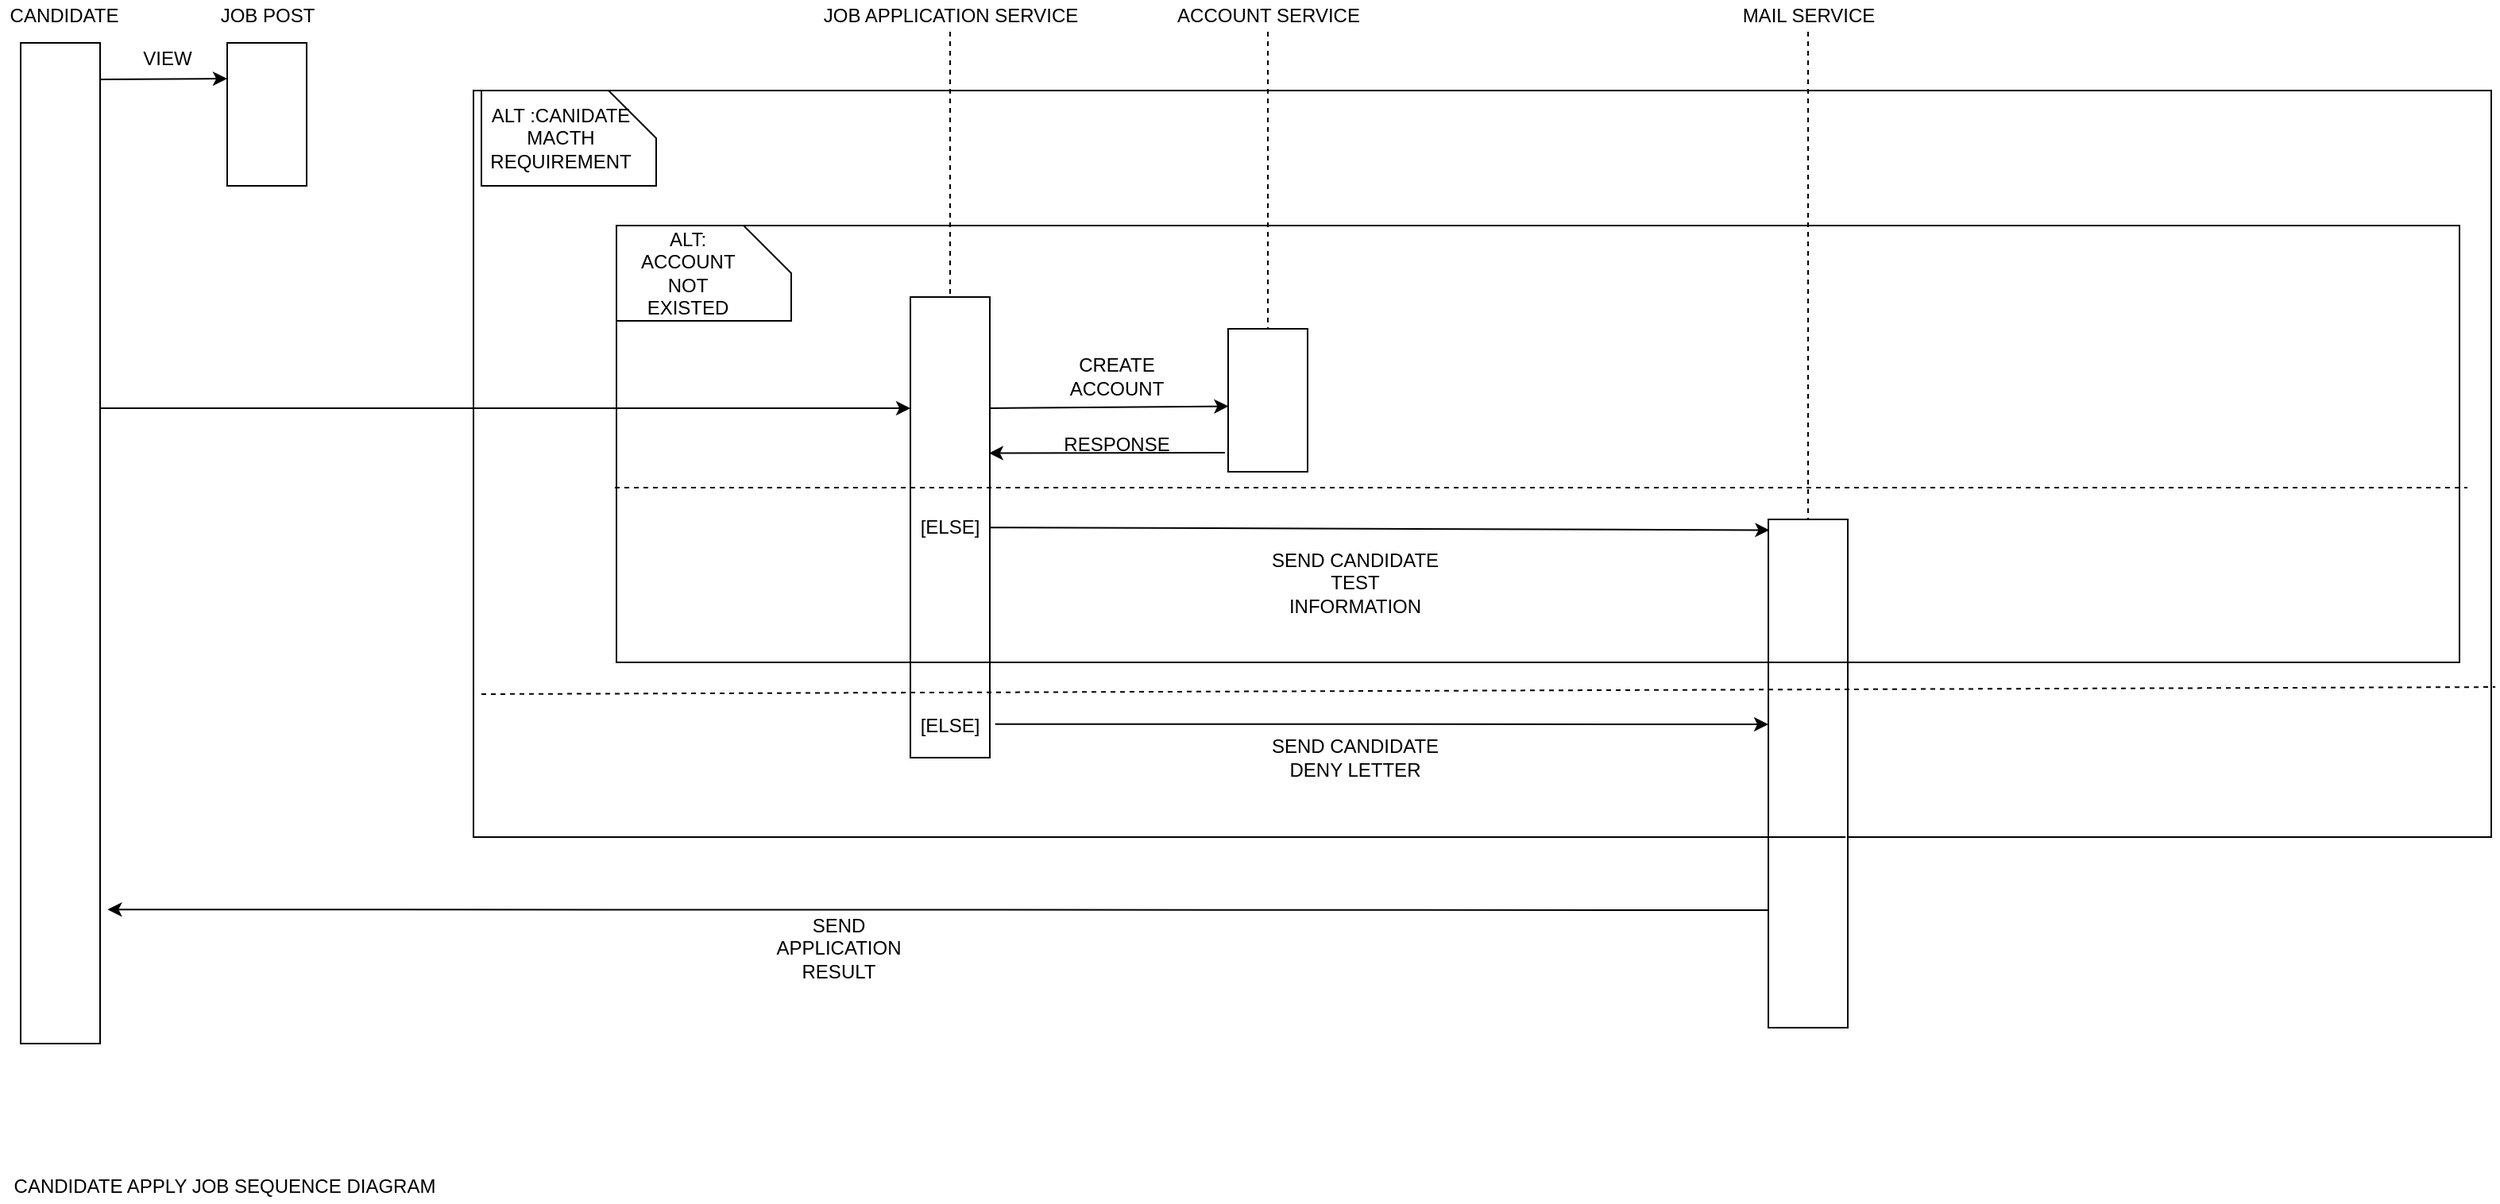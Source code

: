 <mxfile version="13.0.7" type="device"><diagram name="Page-1" id="13e1069c-82ec-6db2-03f1-153e76fe0fe0"><mxGraphModel dx="1783" dy="1016" grid="1" gridSize="10" guides="1" tooltips="1" connect="1" arrows="1" fold="1" page="1" pageScale="1" pageWidth="1920" pageHeight="1200" background="#ffffff" math="0" shadow="0"><root><mxCell id="0"/><mxCell id="1" parent="0"/><mxCell id="DsuTIX2LgGTjP_bLopEY-1" value="" style="rounded=0;whiteSpace=wrap;html=1;" vertex="1" parent="1"><mxGeometry x="40" y="50" width="50" height="630" as="geometry"/></mxCell><mxCell id="DsuTIX2LgGTjP_bLopEY-3" value="" style="rounded=0;whiteSpace=wrap;html=1;" vertex="1" parent="1"><mxGeometry x="170" y="50" width="50" height="90" as="geometry"/></mxCell><mxCell id="DsuTIX2LgGTjP_bLopEY-4" value="" style="rounded=0;whiteSpace=wrap;html=1;" vertex="1" parent="1"><mxGeometry x="325" y="80" width="1270" height="470" as="geometry"/></mxCell><mxCell id="DsuTIX2LgGTjP_bLopEY-6" value="" style="rounded=0;whiteSpace=wrap;html=1;" vertex="1" parent="1"><mxGeometry x="415" y="165" width="1160" height="275" as="geometry"/></mxCell><mxCell id="DsuTIX2LgGTjP_bLopEY-7" value="" style="shape=card;whiteSpace=wrap;html=1;rotation=90;" vertex="1" parent="1"><mxGeometry x="355" y="55" width="60" height="110" as="geometry"/></mxCell><mxCell id="DsuTIX2LgGTjP_bLopEY-8" value="ALT :CANIDATE MACTH REQUIREMENT" style="text;html=1;strokeColor=none;fillColor=none;align=center;verticalAlign=middle;whiteSpace=wrap;rounded=0;" vertex="1" parent="1"><mxGeometry x="360" y="100" width="40" height="20" as="geometry"/></mxCell><mxCell id="DsuTIX2LgGTjP_bLopEY-12" value="" style="shape=card;whiteSpace=wrap;html=1;rotation=90;" vertex="1" parent="1"><mxGeometry x="440" y="140" width="60" height="110" as="geometry"/></mxCell><mxCell id="DsuTIX2LgGTjP_bLopEY-13" value="ALT: ACCOUNT NOT EXISTED" style="text;html=1;strokeColor=none;fillColor=none;align=center;verticalAlign=middle;whiteSpace=wrap;rounded=0;" vertex="1" parent="1"><mxGeometry x="440" y="185" width="40" height="20" as="geometry"/></mxCell><mxCell id="DsuTIX2LgGTjP_bLopEY-48" style="edgeStyle=none;orthogonalLoop=1;jettySize=auto;html=1;entryX=0.014;entryY=0.021;entryDx=0;entryDy=0;entryPerimeter=0;" edge="1" parent="1" source="DsuTIX2LgGTjP_bLopEY-16" target="DsuTIX2LgGTjP_bLopEY-19"><mxGeometry relative="1" as="geometry"/></mxCell><mxCell id="DsuTIX2LgGTjP_bLopEY-16" value="[ELSE]" style="rounded=0;whiteSpace=wrap;html=1;" vertex="1" parent="1"><mxGeometry x="600" y="210" width="50" height="290" as="geometry"/></mxCell><mxCell id="DsuTIX2LgGTjP_bLopEY-18" value="" style="rounded=0;whiteSpace=wrap;html=1;" vertex="1" parent="1"><mxGeometry x="800" y="230" width="50" height="90" as="geometry"/></mxCell><mxCell id="DsuTIX2LgGTjP_bLopEY-19" value="" style="rounded=0;whiteSpace=wrap;html=1;" vertex="1" parent="1"><mxGeometry x="1140" y="350" width="50" height="320" as="geometry"/></mxCell><mxCell id="DsuTIX2LgGTjP_bLopEY-21" value="" style="endArrow=none;html=1;entryX=0.68;entryY=1;entryDx=0;entryDy=0;entryPerimeter=0;" edge="1" parent="1" target="DsuTIX2LgGTjP_bLopEY-4"><mxGeometry width="50" height="50" relative="1" as="geometry"><mxPoint x="1140" y="550" as="sourcePoint"/><mxPoint x="1190" y="500" as="targetPoint"/></mxGeometry></mxCell><mxCell id="DsuTIX2LgGTjP_bLopEY-22" value="" style="endArrow=none;html=1;entryX=0.68;entryY=1;entryDx=0;entryDy=0;entryPerimeter=0;" edge="1" parent="1"><mxGeometry width="50" height="50" relative="1" as="geometry"><mxPoint x="1140" y="440" as="sourcePoint"/><mxPoint x="1193.6" y="440.0" as="targetPoint"/></mxGeometry></mxCell><mxCell id="DsuTIX2LgGTjP_bLopEY-23" value="" style="endArrow=none;html=1;entryX=0.68;entryY=1;entryDx=0;entryDy=0;entryPerimeter=0;" edge="1" parent="1"><mxGeometry width="50" height="50" relative="1" as="geometry"><mxPoint x="600" y="440" as="sourcePoint"/><mxPoint x="653.6" y="440.0" as="targetPoint"/></mxGeometry></mxCell><mxCell id="DsuTIX2LgGTjP_bLopEY-24" value="CANDIDATE" style="text;html=1;align=center;verticalAlign=middle;resizable=0;points=[];autosize=1;" vertex="1" parent="1"><mxGeometry x="27" y="23" width="80" height="20" as="geometry"/></mxCell><mxCell id="DsuTIX2LgGTjP_bLopEY-25" value="JOB POST" style="text;html=1;align=center;verticalAlign=middle;resizable=0;points=[];autosize=1;" vertex="1" parent="1"><mxGeometry x="160" y="23" width="70" height="20" as="geometry"/></mxCell><mxCell id="DsuTIX2LgGTjP_bLopEY-35" style="edgeStyle=none;orthogonalLoop=1;jettySize=auto;html=1;dashed=1;endArrow=none;" edge="1" parent="1" source="DsuTIX2LgGTjP_bLopEY-26" target="DsuTIX2LgGTjP_bLopEY-16"><mxGeometry relative="1" as="geometry"/></mxCell><mxCell id="DsuTIX2LgGTjP_bLopEY-26" value="JOB APPLICATION SERVICE" style="text;html=1;align=center;verticalAlign=middle;resizable=0;points=[];autosize=1;" vertex="1" parent="1"><mxGeometry x="535" y="23" width="180" height="20" as="geometry"/></mxCell><mxCell id="DsuTIX2LgGTjP_bLopEY-36" style="edgeStyle=none;orthogonalLoop=1;jettySize=auto;html=1;dashed=1;endArrow=none;" edge="1" parent="1" source="DsuTIX2LgGTjP_bLopEY-27" target="DsuTIX2LgGTjP_bLopEY-18"><mxGeometry relative="1" as="geometry"/></mxCell><mxCell id="DsuTIX2LgGTjP_bLopEY-27" value="ACCOUNT SERVICE" style="text;html=1;align=center;verticalAlign=middle;resizable=0;points=[];autosize=1;" vertex="1" parent="1"><mxGeometry x="760" y="23" width="130" height="20" as="geometry"/></mxCell><mxCell id="DsuTIX2LgGTjP_bLopEY-37" style="edgeStyle=none;orthogonalLoop=1;jettySize=auto;html=1;dashed=1;endArrow=none;" edge="1" parent="1" source="DsuTIX2LgGTjP_bLopEY-28" target="DsuTIX2LgGTjP_bLopEY-19"><mxGeometry relative="1" as="geometry"/></mxCell><mxCell id="DsuTIX2LgGTjP_bLopEY-28" value="MAIL SERVICE" style="text;html=1;align=center;verticalAlign=middle;resizable=0;points=[];autosize=1;" vertex="1" parent="1"><mxGeometry x="1115" y="23" width="100" height="20" as="geometry"/></mxCell><mxCell id="DsuTIX2LgGTjP_bLopEY-29" value="" style="endArrow=classic;html=1;entryX=0;entryY=0.25;entryDx=0;entryDy=0;" edge="1" parent="1" target="DsuTIX2LgGTjP_bLopEY-3"><mxGeometry width="50" height="50" relative="1" as="geometry"><mxPoint x="90" y="73" as="sourcePoint"/><mxPoint x="140" y="23" as="targetPoint"/></mxGeometry></mxCell><mxCell id="DsuTIX2LgGTjP_bLopEY-30" value="VIEW" style="text;html=1;align=center;verticalAlign=middle;resizable=0;points=[];autosize=1;" vertex="1" parent="1"><mxGeometry x="107" y="50" width="50" height="20" as="geometry"/></mxCell><mxCell id="DsuTIX2LgGTjP_bLopEY-31" value="" style="endArrow=classic;html=1;" edge="1" parent="1"><mxGeometry width="50" height="50" relative="1" as="geometry"><mxPoint x="90" y="280" as="sourcePoint"/><mxPoint x="600" y="280" as="targetPoint"/></mxGeometry></mxCell><mxCell id="DsuTIX2LgGTjP_bLopEY-42" value="" style="endArrow=none;dashed=1;html=1;" edge="1" parent="1"><mxGeometry width="50" height="50" relative="1" as="geometry"><mxPoint x="414" y="330" as="sourcePoint"/><mxPoint x="1580" y="330" as="targetPoint"/></mxGeometry></mxCell><mxCell id="DsuTIX2LgGTjP_bLopEY-44" value="" style="endArrow=classic;html=1;entryX=0.004;entryY=0.542;entryDx=0;entryDy=0;entryPerimeter=0;" edge="1" parent="1" target="DsuTIX2LgGTjP_bLopEY-18"><mxGeometry width="50" height="50" relative="1" as="geometry"><mxPoint x="650" y="280" as="sourcePoint"/><mxPoint x="800" y="275" as="targetPoint"/></mxGeometry></mxCell><mxCell id="DsuTIX2LgGTjP_bLopEY-45" value="CREATE ACCOUNT" style="text;html=1;strokeColor=none;fillColor=none;align=center;verticalAlign=middle;whiteSpace=wrap;rounded=0;" vertex="1" parent="1"><mxGeometry x="710" y="250" width="40" height="20" as="geometry"/></mxCell><mxCell id="DsuTIX2LgGTjP_bLopEY-49" value="SEND CANDIDATE TEST INFORMATION" style="text;html=1;strokeColor=none;fillColor=none;align=center;verticalAlign=middle;whiteSpace=wrap;rounded=0;" vertex="1" parent="1"><mxGeometry x="825" y="380" width="110" height="20" as="geometry"/></mxCell><mxCell id="DsuTIX2LgGTjP_bLopEY-50" value="" style="endArrow=classic;html=1;entryX=0.988;entryY=0.339;entryDx=0;entryDy=0;entryPerimeter=0;" edge="1" parent="1" target="DsuTIX2LgGTjP_bLopEY-16"><mxGeometry width="50" height="50" relative="1" as="geometry"><mxPoint x="798" y="308" as="sourcePoint"/><mxPoint x="750" y="290" as="targetPoint"/></mxGeometry></mxCell><mxCell id="DsuTIX2LgGTjP_bLopEY-51" value="RESPONSE" style="text;html=1;strokeColor=none;fillColor=none;align=center;verticalAlign=middle;whiteSpace=wrap;rounded=0;" vertex="1" parent="1"><mxGeometry x="710" y="292.5" width="40" height="20" as="geometry"/></mxCell><mxCell id="DsuTIX2LgGTjP_bLopEY-53" value="" style="endArrow=none;dashed=1;html=1;entryX=1.002;entryY=0.799;entryDx=0;entryDy=0;entryPerimeter=0;" edge="1" parent="1" target="DsuTIX2LgGTjP_bLopEY-4"><mxGeometry width="50" height="50" relative="1" as="geometry"><mxPoint x="330" y="460" as="sourcePoint"/><mxPoint x="380" y="410" as="targetPoint"/></mxGeometry></mxCell><mxCell id="DsuTIX2LgGTjP_bLopEY-55" value="[ELSE]" style="text;html=1;strokeColor=none;fillColor=none;align=center;verticalAlign=middle;whiteSpace=wrap;rounded=0;" vertex="1" parent="1"><mxGeometry x="605" y="470" width="40" height="20" as="geometry"/></mxCell><mxCell id="DsuTIX2LgGTjP_bLopEY-56" value="" style="endArrow=classic;html=1;exitX=1.067;exitY=0.927;exitDx=0;exitDy=0;exitPerimeter=0;" edge="1" parent="1" source="DsuTIX2LgGTjP_bLopEY-16"><mxGeometry width="50" height="50" relative="1" as="geometry"><mxPoint x="680" y="500" as="sourcePoint"/><mxPoint x="1140" y="479" as="targetPoint"/></mxGeometry></mxCell><mxCell id="DsuTIX2LgGTjP_bLopEY-57" value="SEND CANDIDATE DENY LETTER" style="text;html=1;strokeColor=none;fillColor=none;align=center;verticalAlign=middle;whiteSpace=wrap;rounded=0;" vertex="1" parent="1"><mxGeometry x="815" y="490" width="130" height="20" as="geometry"/></mxCell><mxCell id="DsuTIX2LgGTjP_bLopEY-58" value="" style="endArrow=classic;html=1;entryX=1.094;entryY=0.866;entryDx=0;entryDy=0;entryPerimeter=0;" edge="1" parent="1" target="DsuTIX2LgGTjP_bLopEY-1"><mxGeometry width="50" height="50" relative="1" as="geometry"><mxPoint x="1140" y="596" as="sourcePoint"/><mxPoint x="1000" y="575" as="targetPoint"/></mxGeometry></mxCell><mxCell id="DsuTIX2LgGTjP_bLopEY-59" value="SEND APPLICATION RESULT" style="text;html=1;strokeColor=none;fillColor=none;align=center;verticalAlign=middle;whiteSpace=wrap;rounded=0;" vertex="1" parent="1"><mxGeometry x="535" y="610" width="40" height="20" as="geometry"/></mxCell><mxCell id="DsuTIX2LgGTjP_bLopEY-61" value="CANDIDATE APPLY JOB SEQUENCE DIAGRAM" style="text;html=1;strokeColor=none;fillColor=none;align=center;verticalAlign=middle;whiteSpace=wrap;rounded=0;" vertex="1" parent="1"><mxGeometry x="27" y="760" width="283" height="20" as="geometry"/></mxCell></root></mxGraphModel></diagram></mxfile>